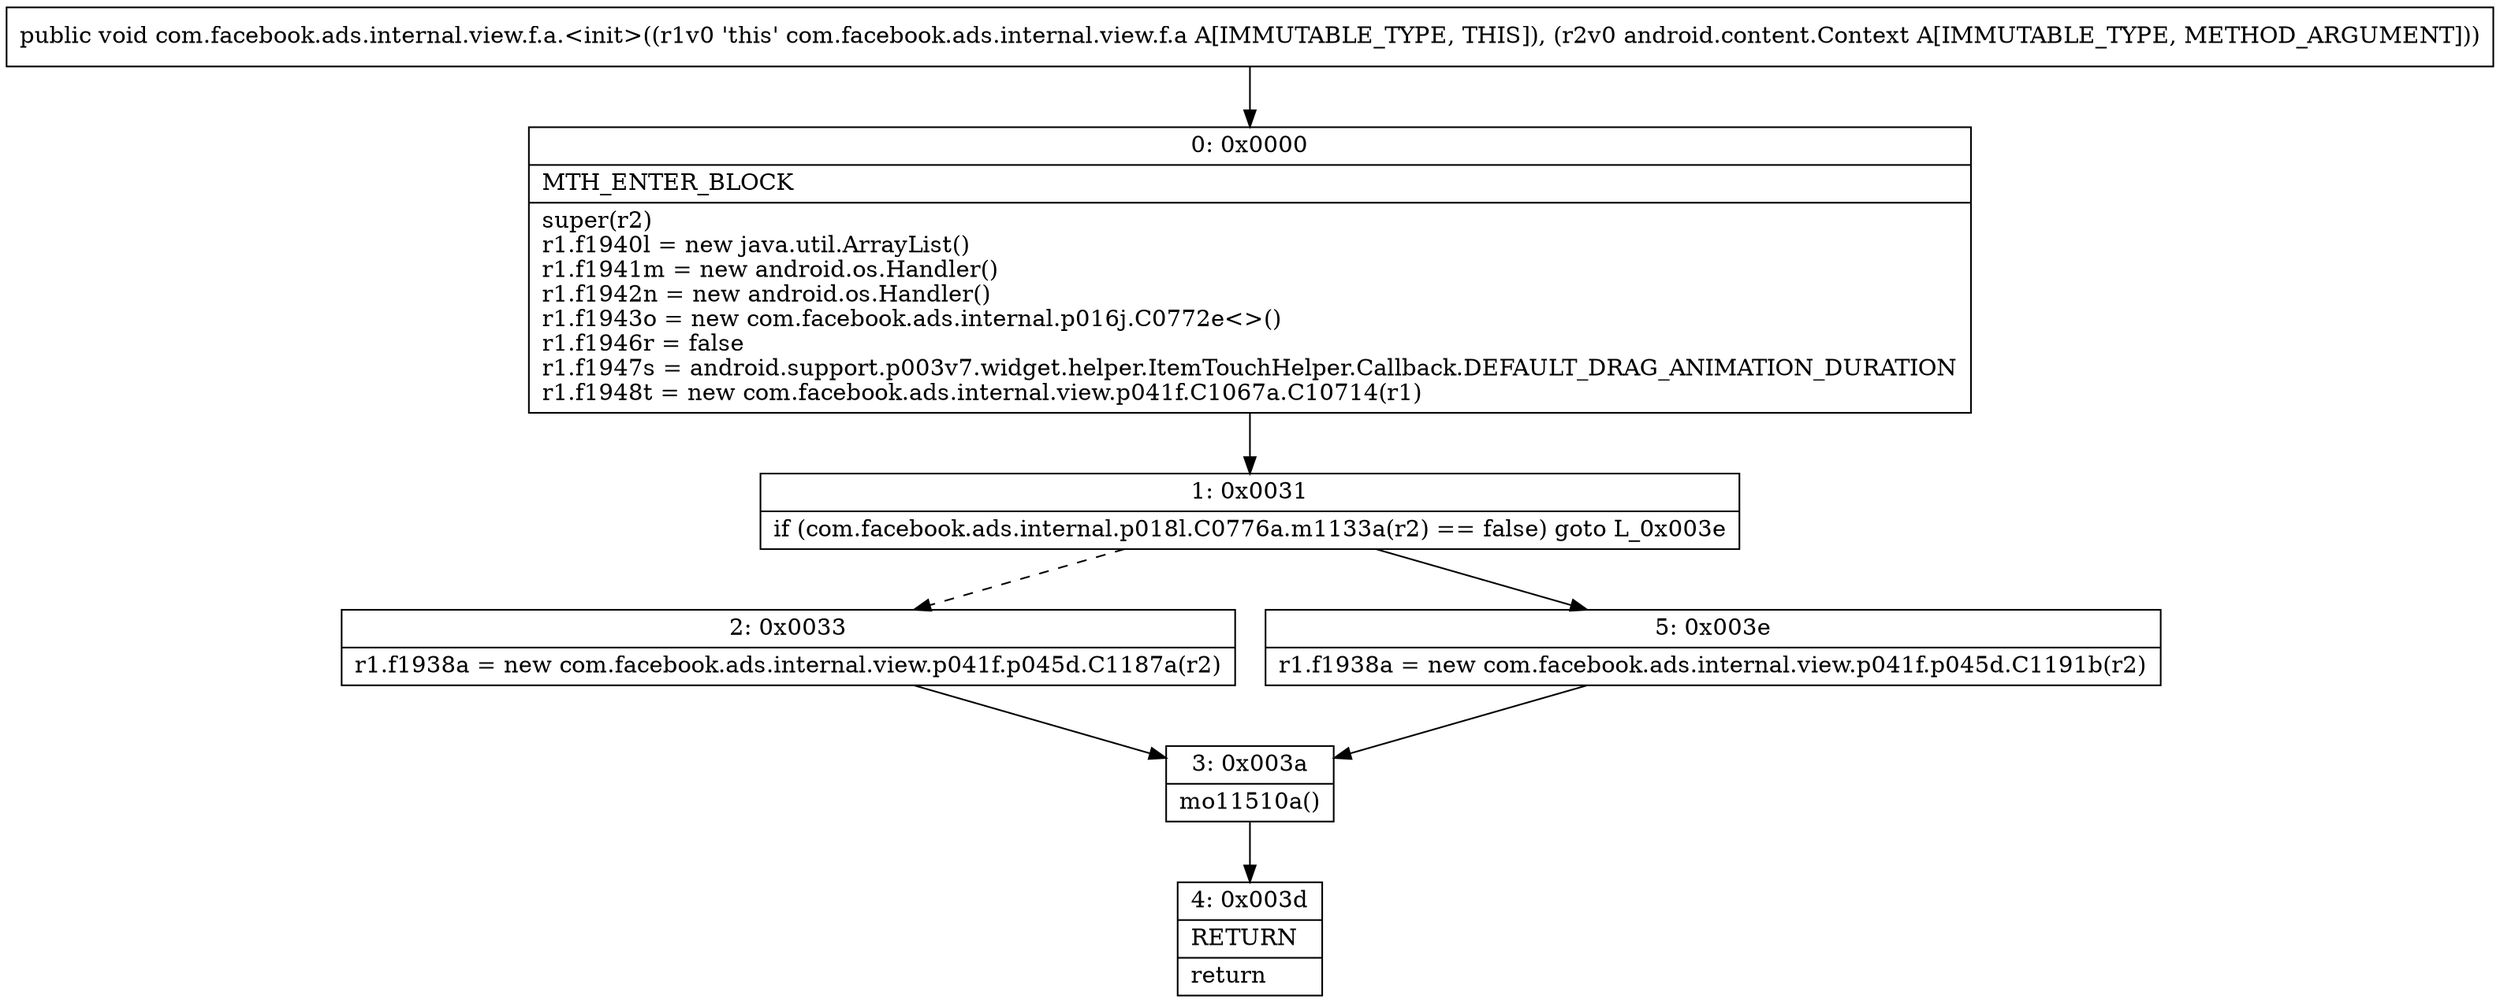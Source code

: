 digraph "CFG forcom.facebook.ads.internal.view.f.a.\<init\>(Landroid\/content\/Context;)V" {
Node_0 [shape=record,label="{0\:\ 0x0000|MTH_ENTER_BLOCK\l|super(r2)\lr1.f1940l = new java.util.ArrayList()\lr1.f1941m = new android.os.Handler()\lr1.f1942n = new android.os.Handler()\lr1.f1943o = new com.facebook.ads.internal.p016j.C0772e\<\>()\lr1.f1946r = false\lr1.f1947s = android.support.p003v7.widget.helper.ItemTouchHelper.Callback.DEFAULT_DRAG_ANIMATION_DURATION\lr1.f1948t = new com.facebook.ads.internal.view.p041f.C1067a.C10714(r1)\l}"];
Node_1 [shape=record,label="{1\:\ 0x0031|if (com.facebook.ads.internal.p018l.C0776a.m1133a(r2) == false) goto L_0x003e\l}"];
Node_2 [shape=record,label="{2\:\ 0x0033|r1.f1938a = new com.facebook.ads.internal.view.p041f.p045d.C1187a(r2)\l}"];
Node_3 [shape=record,label="{3\:\ 0x003a|mo11510a()\l}"];
Node_4 [shape=record,label="{4\:\ 0x003d|RETURN\l|return\l}"];
Node_5 [shape=record,label="{5\:\ 0x003e|r1.f1938a = new com.facebook.ads.internal.view.p041f.p045d.C1191b(r2)\l}"];
MethodNode[shape=record,label="{public void com.facebook.ads.internal.view.f.a.\<init\>((r1v0 'this' com.facebook.ads.internal.view.f.a A[IMMUTABLE_TYPE, THIS]), (r2v0 android.content.Context A[IMMUTABLE_TYPE, METHOD_ARGUMENT])) }"];
MethodNode -> Node_0;
Node_0 -> Node_1;
Node_1 -> Node_2[style=dashed];
Node_1 -> Node_5;
Node_2 -> Node_3;
Node_3 -> Node_4;
Node_5 -> Node_3;
}

